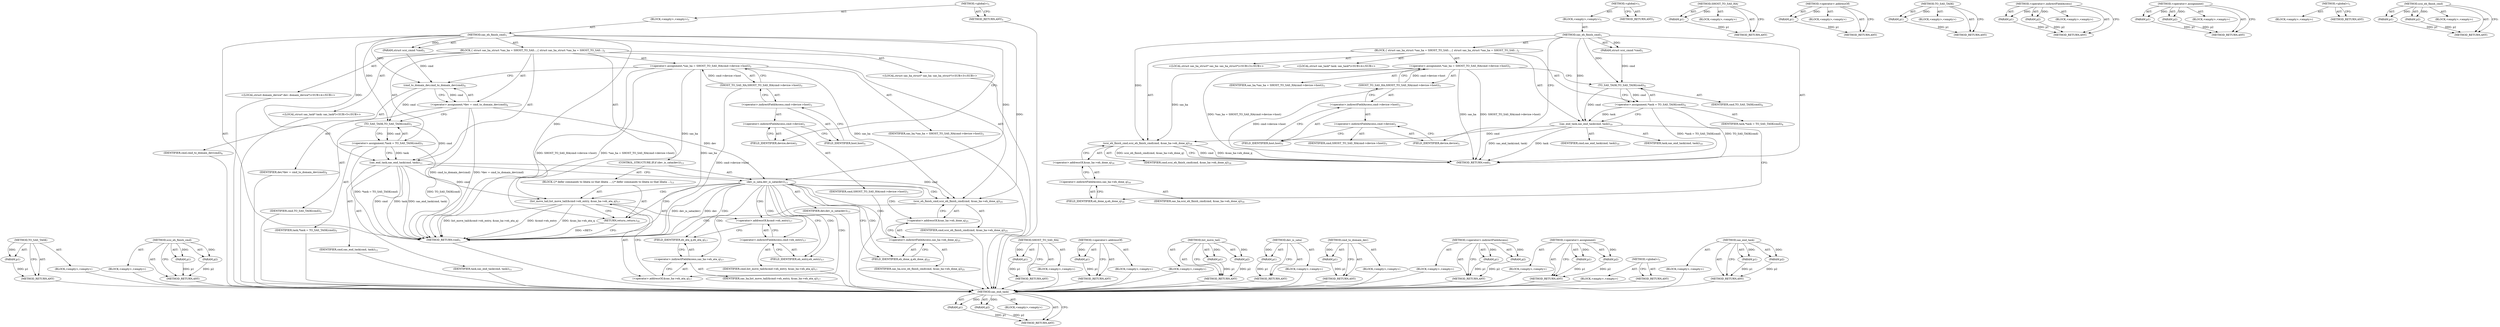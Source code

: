 digraph "sas_end_task" {
vulnerable_73 [label=<(METHOD,sas_end_task)>];
vulnerable_74 [label=<(PARAM,p1)>];
vulnerable_75 [label=<(PARAM,p2)>];
vulnerable_76 [label=<(BLOCK,&lt;empty&gt;,&lt;empty&gt;)>];
vulnerable_77 [label=<(METHOD_RETURN,ANY)>];
vulnerable_6 [label=<(METHOD,&lt;global&gt;)<SUB>1</SUB>>];
vulnerable_7 [label=<(BLOCK,&lt;empty&gt;,&lt;empty&gt;)<SUB>1</SUB>>];
vulnerable_8 [label=<(METHOD,sas_eh_finish_cmd)<SUB>1</SUB>>];
vulnerable_9 [label=<(PARAM,struct scsi_cmnd *cmd)<SUB>1</SUB>>];
vulnerable_10 [label=<(BLOCK,{
 	struct sas_ha_struct *sas_ha = SHOST_TO_SAS...,{
 	struct sas_ha_struct *sas_ha = SHOST_TO_SAS...)<SUB>2</SUB>>];
vulnerable_11 [label="<(LOCAL,struct sas_ha_struct* sas_ha: sas_ha_struct*)<SUB>3</SUB>>"];
vulnerable_12 [label=<(&lt;operator&gt;.assignment,*sas_ha = SHOST_TO_SAS_HA(cmd-&gt;device-&gt;host))<SUB>3</SUB>>];
vulnerable_13 [label=<(IDENTIFIER,sas_ha,*sas_ha = SHOST_TO_SAS_HA(cmd-&gt;device-&gt;host))<SUB>3</SUB>>];
vulnerable_14 [label=<(SHOST_TO_SAS_HA,SHOST_TO_SAS_HA(cmd-&gt;device-&gt;host))<SUB>3</SUB>>];
vulnerable_15 [label=<(&lt;operator&gt;.indirectFieldAccess,cmd-&gt;device-&gt;host)<SUB>3</SUB>>];
vulnerable_16 [label=<(&lt;operator&gt;.indirectFieldAccess,cmd-&gt;device)<SUB>3</SUB>>];
vulnerable_17 [label=<(IDENTIFIER,cmd,SHOST_TO_SAS_HA(cmd-&gt;device-&gt;host))<SUB>3</SUB>>];
vulnerable_18 [label=<(FIELD_IDENTIFIER,device,device)<SUB>3</SUB>>];
vulnerable_19 [label=<(FIELD_IDENTIFIER,host,host)<SUB>3</SUB>>];
vulnerable_20 [label="<(LOCAL,struct sas_task* task: sas_task*)<SUB>4</SUB>>"];
vulnerable_21 [label=<(&lt;operator&gt;.assignment,*task = TO_SAS_TASK(cmd))<SUB>4</SUB>>];
vulnerable_22 [label=<(IDENTIFIER,task,*task = TO_SAS_TASK(cmd))<SUB>4</SUB>>];
vulnerable_23 [label=<(TO_SAS_TASK,TO_SAS_TASK(cmd))<SUB>4</SUB>>];
vulnerable_24 [label=<(IDENTIFIER,cmd,TO_SAS_TASK(cmd))<SUB>4</SUB>>];
vulnerable_25 [label=<(sas_end_task,sas_end_task(cmd, task))<SUB>10</SUB>>];
vulnerable_26 [label=<(IDENTIFIER,cmd,sas_end_task(cmd, task))<SUB>10</SUB>>];
vulnerable_27 [label=<(IDENTIFIER,task,sas_end_task(cmd, task))<SUB>10</SUB>>];
vulnerable_28 [label=<(scsi_eh_finish_cmd,scsi_eh_finish_cmd(cmd, &amp;sas_ha-&gt;eh_done_q))<SUB>16</SUB>>];
vulnerable_29 [label=<(IDENTIFIER,cmd,scsi_eh_finish_cmd(cmd, &amp;sas_ha-&gt;eh_done_q))<SUB>16</SUB>>];
vulnerable_30 [label=<(&lt;operator&gt;.addressOf,&amp;sas_ha-&gt;eh_done_q)<SUB>16</SUB>>];
vulnerable_31 [label=<(&lt;operator&gt;.indirectFieldAccess,sas_ha-&gt;eh_done_q)<SUB>16</SUB>>];
vulnerable_32 [label=<(IDENTIFIER,sas_ha,scsi_eh_finish_cmd(cmd, &amp;sas_ha-&gt;eh_done_q))<SUB>16</SUB>>];
vulnerable_33 [label=<(FIELD_IDENTIFIER,eh_done_q,eh_done_q)<SUB>16</SUB>>];
vulnerable_34 [label=<(METHOD_RETURN,void)<SUB>1</SUB>>];
vulnerable_36 [label=<(METHOD_RETURN,ANY)<SUB>1</SUB>>];
vulnerable_60 [label=<(METHOD,SHOST_TO_SAS_HA)>];
vulnerable_61 [label=<(PARAM,p1)>];
vulnerable_62 [label=<(BLOCK,&lt;empty&gt;,&lt;empty&gt;)>];
vulnerable_63 [label=<(METHOD_RETURN,ANY)>];
vulnerable_83 [label=<(METHOD,&lt;operator&gt;.addressOf)>];
vulnerable_84 [label=<(PARAM,p1)>];
vulnerable_85 [label=<(BLOCK,&lt;empty&gt;,&lt;empty&gt;)>];
vulnerable_86 [label=<(METHOD_RETURN,ANY)>];
vulnerable_69 [label=<(METHOD,TO_SAS_TASK)>];
vulnerable_70 [label=<(PARAM,p1)>];
vulnerable_71 [label=<(BLOCK,&lt;empty&gt;,&lt;empty&gt;)>];
vulnerable_72 [label=<(METHOD_RETURN,ANY)>];
vulnerable_64 [label=<(METHOD,&lt;operator&gt;.indirectFieldAccess)>];
vulnerable_65 [label=<(PARAM,p1)>];
vulnerable_66 [label=<(PARAM,p2)>];
vulnerable_67 [label=<(BLOCK,&lt;empty&gt;,&lt;empty&gt;)>];
vulnerable_68 [label=<(METHOD_RETURN,ANY)>];
vulnerable_55 [label=<(METHOD,&lt;operator&gt;.assignment)>];
vulnerable_56 [label=<(PARAM,p1)>];
vulnerable_57 [label=<(PARAM,p2)>];
vulnerable_58 [label=<(BLOCK,&lt;empty&gt;,&lt;empty&gt;)>];
vulnerable_59 [label=<(METHOD_RETURN,ANY)>];
vulnerable_49 [label=<(METHOD,&lt;global&gt;)<SUB>1</SUB>>];
vulnerable_50 [label=<(BLOCK,&lt;empty&gt;,&lt;empty&gt;)>];
vulnerable_51 [label=<(METHOD_RETURN,ANY)>];
vulnerable_78 [label=<(METHOD,scsi_eh_finish_cmd)>];
vulnerable_79 [label=<(PARAM,p1)>];
vulnerable_80 [label=<(PARAM,p2)>];
vulnerable_81 [label=<(BLOCK,&lt;empty&gt;,&lt;empty&gt;)>];
vulnerable_82 [label=<(METHOD_RETURN,ANY)>];
fixed_94 [label=<(METHOD,TO_SAS_TASK)>];
fixed_95 [label=<(PARAM,p1)>];
fixed_96 [label=<(BLOCK,&lt;empty&gt;,&lt;empty&gt;)>];
fixed_97 [label=<(METHOD_RETURN,ANY)>];
fixed_116 [label=<(METHOD,scsi_eh_finish_cmd)>];
fixed_117 [label=<(PARAM,p1)>];
fixed_118 [label=<(PARAM,p2)>];
fixed_119 [label=<(BLOCK,&lt;empty&gt;,&lt;empty&gt;)>];
fixed_120 [label=<(METHOD_RETURN,ANY)>];
fixed_6 [label=<(METHOD,&lt;global&gt;)<SUB>1</SUB>>];
fixed_7 [label=<(BLOCK,&lt;empty&gt;,&lt;empty&gt;)<SUB>1</SUB>>];
fixed_8 [label=<(METHOD,sas_eh_finish_cmd)<SUB>1</SUB>>];
fixed_9 [label=<(PARAM,struct scsi_cmnd *cmd)<SUB>1</SUB>>];
fixed_10 [label=<(BLOCK,{
 	struct sas_ha_struct *sas_ha = SHOST_TO_SAS...,{
 	struct sas_ha_struct *sas_ha = SHOST_TO_SAS...)<SUB>2</SUB>>];
fixed_11 [label="<(LOCAL,struct sas_ha_struct* sas_ha: sas_ha_struct*)<SUB>3</SUB>>"];
fixed_12 [label=<(&lt;operator&gt;.assignment,*sas_ha = SHOST_TO_SAS_HA(cmd-&gt;device-&gt;host))<SUB>3</SUB>>];
fixed_13 [label=<(IDENTIFIER,sas_ha,*sas_ha = SHOST_TO_SAS_HA(cmd-&gt;device-&gt;host))<SUB>3</SUB>>];
fixed_14 [label=<(SHOST_TO_SAS_HA,SHOST_TO_SAS_HA(cmd-&gt;device-&gt;host))<SUB>3</SUB>>];
fixed_15 [label=<(&lt;operator&gt;.indirectFieldAccess,cmd-&gt;device-&gt;host)<SUB>3</SUB>>];
fixed_16 [label=<(&lt;operator&gt;.indirectFieldAccess,cmd-&gt;device)<SUB>3</SUB>>];
fixed_17 [label=<(IDENTIFIER,cmd,SHOST_TO_SAS_HA(cmd-&gt;device-&gt;host))<SUB>3</SUB>>];
fixed_18 [label=<(FIELD_IDENTIFIER,device,device)<SUB>3</SUB>>];
fixed_19 [label=<(FIELD_IDENTIFIER,host,host)<SUB>3</SUB>>];
fixed_20 [label="<(LOCAL,struct domain_device* dev: domain_device*)<SUB>4</SUB>>"];
fixed_21 [label=<(&lt;operator&gt;.assignment,*dev = cmd_to_domain_dev(cmd))<SUB>4</SUB>>];
fixed_22 [label=<(IDENTIFIER,dev,*dev = cmd_to_domain_dev(cmd))<SUB>4</SUB>>];
fixed_23 [label=<(cmd_to_domain_dev,cmd_to_domain_dev(cmd))<SUB>4</SUB>>];
fixed_24 [label=<(IDENTIFIER,cmd,cmd_to_domain_dev(cmd))<SUB>4</SUB>>];
fixed_25 [label="<(LOCAL,struct sas_task* task: sas_task*)<SUB>5</SUB>>"];
fixed_26 [label=<(&lt;operator&gt;.assignment,*task = TO_SAS_TASK(cmd))<SUB>5</SUB>>];
fixed_27 [label=<(IDENTIFIER,task,*task = TO_SAS_TASK(cmd))<SUB>5</SUB>>];
fixed_28 [label=<(TO_SAS_TASK,TO_SAS_TASK(cmd))<SUB>5</SUB>>];
fixed_29 [label=<(IDENTIFIER,cmd,TO_SAS_TASK(cmd))<SUB>5</SUB>>];
fixed_30 [label=<(sas_end_task,sas_end_task(cmd, task))<SUB>11</SUB>>];
fixed_31 [label=<(IDENTIFIER,cmd,sas_end_task(cmd, task))<SUB>11</SUB>>];
fixed_32 [label=<(IDENTIFIER,task,sas_end_task(cmd, task))<SUB>11</SUB>>];
fixed_33 [label=<(CONTROL_STRUCTURE,IF,if (dev_is_sata(dev)))<SUB>13</SUB>>];
fixed_34 [label=<(dev_is_sata,dev_is_sata(dev))<SUB>13</SUB>>];
fixed_35 [label=<(IDENTIFIER,dev,dev_is_sata(dev))<SUB>13</SUB>>];
fixed_36 [label=<(BLOCK,{
		/* defer commands to libata so that libata ...,{
		/* defer commands to libata so that libata ...)<SUB>13</SUB>>];
fixed_37 [label=<(list_move_tail,list_move_tail(&amp;cmd-&gt;eh_entry, &amp;sas_ha-&gt;eh_ata_q))<SUB>17</SUB>>];
fixed_38 [label=<(&lt;operator&gt;.addressOf,&amp;cmd-&gt;eh_entry)<SUB>17</SUB>>];
fixed_39 [label=<(&lt;operator&gt;.indirectFieldAccess,cmd-&gt;eh_entry)<SUB>17</SUB>>];
fixed_40 [label=<(IDENTIFIER,cmd,list_move_tail(&amp;cmd-&gt;eh_entry, &amp;sas_ha-&gt;eh_ata_q))<SUB>17</SUB>>];
fixed_41 [label=<(FIELD_IDENTIFIER,eh_entry,eh_entry)<SUB>17</SUB>>];
fixed_42 [label=<(&lt;operator&gt;.addressOf,&amp;sas_ha-&gt;eh_ata_q)<SUB>17</SUB>>];
fixed_43 [label=<(&lt;operator&gt;.indirectFieldAccess,sas_ha-&gt;eh_ata_q)<SUB>17</SUB>>];
fixed_44 [label=<(IDENTIFIER,sas_ha,list_move_tail(&amp;cmd-&gt;eh_entry, &amp;sas_ha-&gt;eh_ata_q))<SUB>17</SUB>>];
fixed_45 [label=<(FIELD_IDENTIFIER,eh_ata_q,eh_ata_q)<SUB>17</SUB>>];
fixed_46 [label=<(RETURN,return;,return;)<SUB>18</SUB>>];
fixed_47 [label=<(scsi_eh_finish_cmd,scsi_eh_finish_cmd(cmd, &amp;sas_ha-&gt;eh_done_q))<SUB>25</SUB>>];
fixed_48 [label=<(IDENTIFIER,cmd,scsi_eh_finish_cmd(cmd, &amp;sas_ha-&gt;eh_done_q))<SUB>25</SUB>>];
fixed_49 [label=<(&lt;operator&gt;.addressOf,&amp;sas_ha-&gt;eh_done_q)<SUB>25</SUB>>];
fixed_50 [label=<(&lt;operator&gt;.indirectFieldAccess,sas_ha-&gt;eh_done_q)<SUB>25</SUB>>];
fixed_51 [label=<(IDENTIFIER,sas_ha,scsi_eh_finish_cmd(cmd, &amp;sas_ha-&gt;eh_done_q))<SUB>25</SUB>>];
fixed_52 [label=<(FIELD_IDENTIFIER,eh_done_q,eh_done_q)<SUB>25</SUB>>];
fixed_53 [label=<(METHOD_RETURN,void)<SUB>1</SUB>>];
fixed_55 [label=<(METHOD_RETURN,ANY)<SUB>1</SUB>>];
fixed_81 [label=<(METHOD,SHOST_TO_SAS_HA)>];
fixed_82 [label=<(PARAM,p1)>];
fixed_83 [label=<(BLOCK,&lt;empty&gt;,&lt;empty&gt;)>];
fixed_84 [label=<(METHOD_RETURN,ANY)>];
fixed_112 [label=<(METHOD,&lt;operator&gt;.addressOf)>];
fixed_113 [label=<(PARAM,p1)>];
fixed_114 [label=<(BLOCK,&lt;empty&gt;,&lt;empty&gt;)>];
fixed_115 [label=<(METHOD_RETURN,ANY)>];
fixed_107 [label=<(METHOD,list_move_tail)>];
fixed_108 [label=<(PARAM,p1)>];
fixed_109 [label=<(PARAM,p2)>];
fixed_110 [label=<(BLOCK,&lt;empty&gt;,&lt;empty&gt;)>];
fixed_111 [label=<(METHOD_RETURN,ANY)>];
fixed_103 [label=<(METHOD,dev_is_sata)>];
fixed_104 [label=<(PARAM,p1)>];
fixed_105 [label=<(BLOCK,&lt;empty&gt;,&lt;empty&gt;)>];
fixed_106 [label=<(METHOD_RETURN,ANY)>];
fixed_90 [label=<(METHOD,cmd_to_domain_dev)>];
fixed_91 [label=<(PARAM,p1)>];
fixed_92 [label=<(BLOCK,&lt;empty&gt;,&lt;empty&gt;)>];
fixed_93 [label=<(METHOD_RETURN,ANY)>];
fixed_85 [label=<(METHOD,&lt;operator&gt;.indirectFieldAccess)>];
fixed_86 [label=<(PARAM,p1)>];
fixed_87 [label=<(PARAM,p2)>];
fixed_88 [label=<(BLOCK,&lt;empty&gt;,&lt;empty&gt;)>];
fixed_89 [label=<(METHOD_RETURN,ANY)>];
fixed_76 [label=<(METHOD,&lt;operator&gt;.assignment)>];
fixed_77 [label=<(PARAM,p1)>];
fixed_78 [label=<(PARAM,p2)>];
fixed_79 [label=<(BLOCK,&lt;empty&gt;,&lt;empty&gt;)>];
fixed_80 [label=<(METHOD_RETURN,ANY)>];
fixed_70 [label=<(METHOD,&lt;global&gt;)<SUB>1</SUB>>];
fixed_71 [label=<(BLOCK,&lt;empty&gt;,&lt;empty&gt;)>];
fixed_72 [label=<(METHOD_RETURN,ANY)>];
fixed_98 [label=<(METHOD,sas_end_task)>];
fixed_99 [label=<(PARAM,p1)>];
fixed_100 [label=<(PARAM,p2)>];
fixed_101 [label=<(BLOCK,&lt;empty&gt;,&lt;empty&gt;)>];
fixed_102 [label=<(METHOD_RETURN,ANY)>];
vulnerable_73 -> vulnerable_74  [key=0, label="AST: "];
vulnerable_73 -> vulnerable_74  [key=1, label="DDG: "];
vulnerable_73 -> vulnerable_76  [key=0, label="AST: "];
vulnerable_73 -> vulnerable_75  [key=0, label="AST: "];
vulnerable_73 -> vulnerable_75  [key=1, label="DDG: "];
vulnerable_73 -> vulnerable_77  [key=0, label="AST: "];
vulnerable_73 -> vulnerable_77  [key=1, label="CFG: "];
vulnerable_74 -> vulnerable_77  [key=0, label="DDG: p1"];
vulnerable_75 -> vulnerable_77  [key=0, label="DDG: p2"];
vulnerable_6 -> vulnerable_7  [key=0, label="AST: "];
vulnerable_6 -> vulnerable_36  [key=0, label="AST: "];
vulnerable_6 -> vulnerable_36  [key=1, label="CFG: "];
vulnerable_7 -> vulnerable_8  [key=0, label="AST: "];
vulnerable_8 -> vulnerable_9  [key=0, label="AST: "];
vulnerable_8 -> vulnerable_9  [key=1, label="DDG: "];
vulnerable_8 -> vulnerable_10  [key=0, label="AST: "];
vulnerable_8 -> vulnerable_34  [key=0, label="AST: "];
vulnerable_8 -> vulnerable_18  [key=0, label="CFG: "];
vulnerable_8 -> vulnerable_25  [key=0, label="DDG: "];
vulnerable_8 -> vulnerable_28  [key=0, label="DDG: "];
vulnerable_8 -> vulnerable_23  [key=0, label="DDG: "];
vulnerable_9 -> vulnerable_23  [key=0, label="DDG: cmd"];
vulnerable_10 -> vulnerable_11  [key=0, label="AST: "];
vulnerable_10 -> vulnerable_12  [key=0, label="AST: "];
vulnerable_10 -> vulnerable_20  [key=0, label="AST: "];
vulnerable_10 -> vulnerable_21  [key=0, label="AST: "];
vulnerable_10 -> vulnerable_25  [key=0, label="AST: "];
vulnerable_10 -> vulnerable_28  [key=0, label="AST: "];
vulnerable_12 -> vulnerable_13  [key=0, label="AST: "];
vulnerable_12 -> vulnerable_14  [key=0, label="AST: "];
vulnerable_12 -> vulnerable_23  [key=0, label="CFG: "];
vulnerable_12 -> vulnerable_34  [key=0, label="DDG: sas_ha"];
vulnerable_12 -> vulnerable_34  [key=1, label="DDG: SHOST_TO_SAS_HA(cmd-&gt;device-&gt;host)"];
vulnerable_12 -> vulnerable_34  [key=2, label="DDG: *sas_ha = SHOST_TO_SAS_HA(cmd-&gt;device-&gt;host)"];
vulnerable_12 -> vulnerable_28  [key=0, label="DDG: sas_ha"];
vulnerable_14 -> vulnerable_15  [key=0, label="AST: "];
vulnerable_14 -> vulnerable_12  [key=0, label="CFG: "];
vulnerable_14 -> vulnerable_12  [key=1, label="DDG: cmd-&gt;device-&gt;host"];
vulnerable_14 -> vulnerable_34  [key=0, label="DDG: cmd-&gt;device-&gt;host"];
vulnerable_15 -> vulnerable_16  [key=0, label="AST: "];
vulnerable_15 -> vulnerable_19  [key=0, label="AST: "];
vulnerable_15 -> vulnerable_14  [key=0, label="CFG: "];
vulnerable_16 -> vulnerable_17  [key=0, label="AST: "];
vulnerable_16 -> vulnerable_18  [key=0, label="AST: "];
vulnerable_16 -> vulnerable_19  [key=0, label="CFG: "];
vulnerable_18 -> vulnerable_16  [key=0, label="CFG: "];
vulnerable_19 -> vulnerable_15  [key=0, label="CFG: "];
vulnerable_21 -> vulnerable_22  [key=0, label="AST: "];
vulnerable_21 -> vulnerable_23  [key=0, label="AST: "];
vulnerable_21 -> vulnerable_25  [key=0, label="CFG: "];
vulnerable_21 -> vulnerable_25  [key=1, label="DDG: task"];
vulnerable_21 -> vulnerable_34  [key=0, label="DDG: TO_SAS_TASK(cmd)"];
vulnerable_21 -> vulnerable_34  [key=1, label="DDG: *task = TO_SAS_TASK(cmd)"];
vulnerable_23 -> vulnerable_24  [key=0, label="AST: "];
vulnerable_23 -> vulnerable_21  [key=0, label="CFG: "];
vulnerable_23 -> vulnerable_21  [key=1, label="DDG: cmd"];
vulnerable_23 -> vulnerable_25  [key=0, label="DDG: cmd"];
vulnerable_25 -> vulnerable_26  [key=0, label="AST: "];
vulnerable_25 -> vulnerable_27  [key=0, label="AST: "];
vulnerable_25 -> vulnerable_33  [key=0, label="CFG: "];
vulnerable_25 -> vulnerable_34  [key=0, label="DDG: task"];
vulnerable_25 -> vulnerable_34  [key=1, label="DDG: sas_end_task(cmd, task)"];
vulnerable_25 -> vulnerable_28  [key=0, label="DDG: cmd"];
vulnerable_28 -> vulnerable_29  [key=0, label="AST: "];
vulnerable_28 -> vulnerable_30  [key=0, label="AST: "];
vulnerable_28 -> vulnerable_34  [key=0, label="CFG: "];
vulnerable_28 -> vulnerable_34  [key=1, label="DDG: cmd"];
vulnerable_28 -> vulnerable_34  [key=2, label="DDG: &amp;sas_ha-&gt;eh_done_q"];
vulnerable_28 -> vulnerable_34  [key=3, label="DDG: scsi_eh_finish_cmd(cmd, &amp;sas_ha-&gt;eh_done_q)"];
vulnerable_30 -> vulnerable_31  [key=0, label="AST: "];
vulnerable_30 -> vulnerable_28  [key=0, label="CFG: "];
vulnerable_31 -> vulnerable_32  [key=0, label="AST: "];
vulnerable_31 -> vulnerable_33  [key=0, label="AST: "];
vulnerable_31 -> vulnerable_30  [key=0, label="CFG: "];
vulnerable_33 -> vulnerable_31  [key=0, label="CFG: "];
vulnerable_60 -> vulnerable_61  [key=0, label="AST: "];
vulnerable_60 -> vulnerable_61  [key=1, label="DDG: "];
vulnerable_60 -> vulnerable_62  [key=0, label="AST: "];
vulnerable_60 -> vulnerable_63  [key=0, label="AST: "];
vulnerable_60 -> vulnerable_63  [key=1, label="CFG: "];
vulnerable_61 -> vulnerable_63  [key=0, label="DDG: p1"];
vulnerable_83 -> vulnerable_84  [key=0, label="AST: "];
vulnerable_83 -> vulnerable_84  [key=1, label="DDG: "];
vulnerable_83 -> vulnerable_85  [key=0, label="AST: "];
vulnerable_83 -> vulnerable_86  [key=0, label="AST: "];
vulnerable_83 -> vulnerable_86  [key=1, label="CFG: "];
vulnerable_84 -> vulnerable_86  [key=0, label="DDG: p1"];
vulnerable_69 -> vulnerable_70  [key=0, label="AST: "];
vulnerable_69 -> vulnerable_70  [key=1, label="DDG: "];
vulnerable_69 -> vulnerable_71  [key=0, label="AST: "];
vulnerable_69 -> vulnerable_72  [key=0, label="AST: "];
vulnerable_69 -> vulnerable_72  [key=1, label="CFG: "];
vulnerable_70 -> vulnerable_72  [key=0, label="DDG: p1"];
vulnerable_64 -> vulnerable_65  [key=0, label="AST: "];
vulnerable_64 -> vulnerable_65  [key=1, label="DDG: "];
vulnerable_64 -> vulnerable_67  [key=0, label="AST: "];
vulnerable_64 -> vulnerable_66  [key=0, label="AST: "];
vulnerable_64 -> vulnerable_66  [key=1, label="DDG: "];
vulnerable_64 -> vulnerable_68  [key=0, label="AST: "];
vulnerable_64 -> vulnerable_68  [key=1, label="CFG: "];
vulnerable_65 -> vulnerable_68  [key=0, label="DDG: p1"];
vulnerable_66 -> vulnerable_68  [key=0, label="DDG: p2"];
vulnerable_55 -> vulnerable_56  [key=0, label="AST: "];
vulnerable_55 -> vulnerable_56  [key=1, label="DDG: "];
vulnerable_55 -> vulnerable_58  [key=0, label="AST: "];
vulnerable_55 -> vulnerable_57  [key=0, label="AST: "];
vulnerable_55 -> vulnerable_57  [key=1, label="DDG: "];
vulnerable_55 -> vulnerable_59  [key=0, label="AST: "];
vulnerable_55 -> vulnerable_59  [key=1, label="CFG: "];
vulnerable_56 -> vulnerable_59  [key=0, label="DDG: p1"];
vulnerable_57 -> vulnerable_59  [key=0, label="DDG: p2"];
vulnerable_49 -> vulnerable_50  [key=0, label="AST: "];
vulnerable_49 -> vulnerable_51  [key=0, label="AST: "];
vulnerable_49 -> vulnerable_51  [key=1, label="CFG: "];
vulnerable_78 -> vulnerable_79  [key=0, label="AST: "];
vulnerable_78 -> vulnerable_79  [key=1, label="DDG: "];
vulnerable_78 -> vulnerable_81  [key=0, label="AST: "];
vulnerable_78 -> vulnerable_80  [key=0, label="AST: "];
vulnerable_78 -> vulnerable_80  [key=1, label="DDG: "];
vulnerable_78 -> vulnerable_82  [key=0, label="AST: "];
vulnerable_78 -> vulnerable_82  [key=1, label="CFG: "];
vulnerable_79 -> vulnerable_82  [key=0, label="DDG: p1"];
vulnerable_80 -> vulnerable_82  [key=0, label="DDG: p2"];
fixed_94 -> fixed_95  [key=0, label="AST: "];
fixed_94 -> fixed_95  [key=1, label="DDG: "];
fixed_94 -> fixed_96  [key=0, label="AST: "];
fixed_94 -> fixed_97  [key=0, label="AST: "];
fixed_94 -> fixed_97  [key=1, label="CFG: "];
fixed_95 -> fixed_97  [key=0, label="DDG: p1"];
fixed_96 -> vulnerable_73  [key=0];
fixed_97 -> vulnerable_73  [key=0];
fixed_116 -> fixed_117  [key=0, label="AST: "];
fixed_116 -> fixed_117  [key=1, label="DDG: "];
fixed_116 -> fixed_119  [key=0, label="AST: "];
fixed_116 -> fixed_118  [key=0, label="AST: "];
fixed_116 -> fixed_118  [key=1, label="DDG: "];
fixed_116 -> fixed_120  [key=0, label="AST: "];
fixed_116 -> fixed_120  [key=1, label="CFG: "];
fixed_117 -> fixed_120  [key=0, label="DDG: p1"];
fixed_118 -> fixed_120  [key=0, label="DDG: p2"];
fixed_119 -> vulnerable_73  [key=0];
fixed_120 -> vulnerable_73  [key=0];
fixed_6 -> fixed_7  [key=0, label="AST: "];
fixed_6 -> fixed_55  [key=0, label="AST: "];
fixed_6 -> fixed_55  [key=1, label="CFG: "];
fixed_7 -> fixed_8  [key=0, label="AST: "];
fixed_8 -> fixed_9  [key=0, label="AST: "];
fixed_8 -> fixed_9  [key=1, label="DDG: "];
fixed_8 -> fixed_10  [key=0, label="AST: "];
fixed_8 -> fixed_53  [key=0, label="AST: "];
fixed_8 -> fixed_18  [key=0, label="CFG: "];
fixed_8 -> fixed_30  [key=0, label="DDG: "];
fixed_8 -> fixed_47  [key=0, label="DDG: "];
fixed_8 -> fixed_23  [key=0, label="DDG: "];
fixed_8 -> fixed_28  [key=0, label="DDG: "];
fixed_8 -> fixed_34  [key=0, label="DDG: "];
fixed_8 -> fixed_46  [key=0, label="DDG: "];
fixed_9 -> fixed_23  [key=0, label="DDG: cmd"];
fixed_10 -> fixed_11  [key=0, label="AST: "];
fixed_10 -> fixed_12  [key=0, label="AST: "];
fixed_10 -> fixed_20  [key=0, label="AST: "];
fixed_10 -> fixed_21  [key=0, label="AST: "];
fixed_10 -> fixed_25  [key=0, label="AST: "];
fixed_10 -> fixed_26  [key=0, label="AST: "];
fixed_10 -> fixed_30  [key=0, label="AST: "];
fixed_10 -> fixed_33  [key=0, label="AST: "];
fixed_10 -> fixed_47  [key=0, label="AST: "];
fixed_11 -> vulnerable_73  [key=0];
fixed_12 -> fixed_13  [key=0, label="AST: "];
fixed_12 -> fixed_14  [key=0, label="AST: "];
fixed_12 -> fixed_23  [key=0, label="CFG: "];
fixed_12 -> fixed_53  [key=0, label="DDG: sas_ha"];
fixed_12 -> fixed_53  [key=1, label="DDG: SHOST_TO_SAS_HA(cmd-&gt;device-&gt;host)"];
fixed_12 -> fixed_53  [key=2, label="DDG: *sas_ha = SHOST_TO_SAS_HA(cmd-&gt;device-&gt;host)"];
fixed_12 -> fixed_47  [key=0, label="DDG: sas_ha"];
fixed_12 -> fixed_37  [key=0, label="DDG: sas_ha"];
fixed_13 -> vulnerable_73  [key=0];
fixed_14 -> fixed_15  [key=0, label="AST: "];
fixed_14 -> fixed_12  [key=0, label="CFG: "];
fixed_14 -> fixed_12  [key=1, label="DDG: cmd-&gt;device-&gt;host"];
fixed_14 -> fixed_53  [key=0, label="DDG: cmd-&gt;device-&gt;host"];
fixed_15 -> fixed_16  [key=0, label="AST: "];
fixed_15 -> fixed_19  [key=0, label="AST: "];
fixed_15 -> fixed_14  [key=0, label="CFG: "];
fixed_16 -> fixed_17  [key=0, label="AST: "];
fixed_16 -> fixed_18  [key=0, label="AST: "];
fixed_16 -> fixed_19  [key=0, label="CFG: "];
fixed_17 -> vulnerable_73  [key=0];
fixed_18 -> fixed_16  [key=0, label="CFG: "];
fixed_19 -> fixed_15  [key=0, label="CFG: "];
fixed_20 -> vulnerable_73  [key=0];
fixed_21 -> fixed_22  [key=0, label="AST: "];
fixed_21 -> fixed_23  [key=0, label="AST: "];
fixed_21 -> fixed_28  [key=0, label="CFG: "];
fixed_21 -> fixed_53  [key=0, label="DDG: cmd_to_domain_dev(cmd)"];
fixed_21 -> fixed_53  [key=1, label="DDG: *dev = cmd_to_domain_dev(cmd)"];
fixed_21 -> fixed_34  [key=0, label="DDG: dev"];
fixed_22 -> vulnerable_73  [key=0];
fixed_23 -> fixed_24  [key=0, label="AST: "];
fixed_23 -> fixed_21  [key=0, label="CFG: "];
fixed_23 -> fixed_21  [key=1, label="DDG: cmd"];
fixed_23 -> fixed_28  [key=0, label="DDG: cmd"];
fixed_24 -> vulnerable_73  [key=0];
fixed_25 -> vulnerable_73  [key=0];
fixed_26 -> fixed_27  [key=0, label="AST: "];
fixed_26 -> fixed_28  [key=0, label="AST: "];
fixed_26 -> fixed_30  [key=0, label="CFG: "];
fixed_26 -> fixed_30  [key=1, label="DDG: task"];
fixed_26 -> fixed_53  [key=0, label="DDG: TO_SAS_TASK(cmd)"];
fixed_26 -> fixed_53  [key=1, label="DDG: *task = TO_SAS_TASK(cmd)"];
fixed_27 -> vulnerable_73  [key=0];
fixed_28 -> fixed_29  [key=0, label="AST: "];
fixed_28 -> fixed_26  [key=0, label="CFG: "];
fixed_28 -> fixed_26  [key=1, label="DDG: cmd"];
fixed_28 -> fixed_30  [key=0, label="DDG: cmd"];
fixed_29 -> vulnerable_73  [key=0];
fixed_30 -> fixed_31  [key=0, label="AST: "];
fixed_30 -> fixed_32  [key=0, label="AST: "];
fixed_30 -> fixed_34  [key=0, label="CFG: "];
fixed_30 -> fixed_53  [key=0, label="DDG: cmd"];
fixed_30 -> fixed_53  [key=1, label="DDG: task"];
fixed_30 -> fixed_53  [key=2, label="DDG: sas_end_task(cmd, task)"];
fixed_30 -> fixed_47  [key=0, label="DDG: cmd"];
fixed_30 -> fixed_37  [key=0, label="DDG: cmd"];
fixed_31 -> vulnerable_73  [key=0];
fixed_32 -> vulnerable_73  [key=0];
fixed_33 -> fixed_34  [key=0, label="AST: "];
fixed_33 -> fixed_36  [key=0, label="AST: "];
fixed_34 -> fixed_35  [key=0, label="AST: "];
fixed_34 -> fixed_41  [key=0, label="CFG: "];
fixed_34 -> fixed_41  [key=1, label="CDG: "];
fixed_34 -> fixed_52  [key=0, label="CFG: "];
fixed_34 -> fixed_52  [key=1, label="CDG: "];
fixed_34 -> fixed_53  [key=0, label="DDG: dev"];
fixed_34 -> fixed_53  [key=1, label="DDG: dev_is_sata(dev)"];
fixed_34 -> fixed_47  [key=0, label="CDG: "];
fixed_34 -> fixed_49  [key=0, label="CDG: "];
fixed_34 -> fixed_50  [key=0, label="CDG: "];
fixed_34 -> fixed_42  [key=0, label="CDG: "];
fixed_34 -> fixed_37  [key=0, label="CDG: "];
fixed_34 -> fixed_46  [key=0, label="CDG: "];
fixed_34 -> fixed_38  [key=0, label="CDG: "];
fixed_34 -> fixed_45  [key=0, label="CDG: "];
fixed_34 -> fixed_39  [key=0, label="CDG: "];
fixed_34 -> fixed_43  [key=0, label="CDG: "];
fixed_35 -> vulnerable_73  [key=0];
fixed_36 -> fixed_37  [key=0, label="AST: "];
fixed_36 -> fixed_46  [key=0, label="AST: "];
fixed_37 -> fixed_38  [key=0, label="AST: "];
fixed_37 -> fixed_42  [key=0, label="AST: "];
fixed_37 -> fixed_46  [key=0, label="CFG: "];
fixed_37 -> fixed_53  [key=0, label="DDG: &amp;cmd-&gt;eh_entry"];
fixed_37 -> fixed_53  [key=1, label="DDG: &amp;sas_ha-&gt;eh_ata_q"];
fixed_37 -> fixed_53  [key=2, label="DDG: list_move_tail(&amp;cmd-&gt;eh_entry, &amp;sas_ha-&gt;eh_ata_q)"];
fixed_38 -> fixed_39  [key=0, label="AST: "];
fixed_38 -> fixed_45  [key=0, label="CFG: "];
fixed_39 -> fixed_40  [key=0, label="AST: "];
fixed_39 -> fixed_41  [key=0, label="AST: "];
fixed_39 -> fixed_38  [key=0, label="CFG: "];
fixed_40 -> vulnerable_73  [key=0];
fixed_41 -> fixed_39  [key=0, label="CFG: "];
fixed_42 -> fixed_43  [key=0, label="AST: "];
fixed_42 -> fixed_37  [key=0, label="CFG: "];
fixed_43 -> fixed_44  [key=0, label="AST: "];
fixed_43 -> fixed_45  [key=0, label="AST: "];
fixed_43 -> fixed_42  [key=0, label="CFG: "];
fixed_44 -> vulnerable_73  [key=0];
fixed_45 -> fixed_43  [key=0, label="CFG: "];
fixed_46 -> fixed_53  [key=0, label="CFG: "];
fixed_46 -> fixed_53  [key=1, label="DDG: &lt;RET&gt;"];
fixed_47 -> fixed_48  [key=0, label="AST: "];
fixed_47 -> fixed_49  [key=0, label="AST: "];
fixed_47 -> fixed_53  [key=0, label="CFG: "];
fixed_48 -> vulnerable_73  [key=0];
fixed_49 -> fixed_50  [key=0, label="AST: "];
fixed_49 -> fixed_47  [key=0, label="CFG: "];
fixed_50 -> fixed_51  [key=0, label="AST: "];
fixed_50 -> fixed_52  [key=0, label="AST: "];
fixed_50 -> fixed_49  [key=0, label="CFG: "];
fixed_51 -> vulnerable_73  [key=0];
fixed_52 -> fixed_50  [key=0, label="CFG: "];
fixed_53 -> vulnerable_73  [key=0];
fixed_55 -> vulnerable_73  [key=0];
fixed_81 -> fixed_82  [key=0, label="AST: "];
fixed_81 -> fixed_82  [key=1, label="DDG: "];
fixed_81 -> fixed_83  [key=0, label="AST: "];
fixed_81 -> fixed_84  [key=0, label="AST: "];
fixed_81 -> fixed_84  [key=1, label="CFG: "];
fixed_82 -> fixed_84  [key=0, label="DDG: p1"];
fixed_83 -> vulnerable_73  [key=0];
fixed_84 -> vulnerable_73  [key=0];
fixed_112 -> fixed_113  [key=0, label="AST: "];
fixed_112 -> fixed_113  [key=1, label="DDG: "];
fixed_112 -> fixed_114  [key=0, label="AST: "];
fixed_112 -> fixed_115  [key=0, label="AST: "];
fixed_112 -> fixed_115  [key=1, label="CFG: "];
fixed_113 -> fixed_115  [key=0, label="DDG: p1"];
fixed_114 -> vulnerable_73  [key=0];
fixed_115 -> vulnerable_73  [key=0];
fixed_107 -> fixed_108  [key=0, label="AST: "];
fixed_107 -> fixed_108  [key=1, label="DDG: "];
fixed_107 -> fixed_110  [key=0, label="AST: "];
fixed_107 -> fixed_109  [key=0, label="AST: "];
fixed_107 -> fixed_109  [key=1, label="DDG: "];
fixed_107 -> fixed_111  [key=0, label="AST: "];
fixed_107 -> fixed_111  [key=1, label="CFG: "];
fixed_108 -> fixed_111  [key=0, label="DDG: p1"];
fixed_109 -> fixed_111  [key=0, label="DDG: p2"];
fixed_110 -> vulnerable_73  [key=0];
fixed_111 -> vulnerable_73  [key=0];
fixed_103 -> fixed_104  [key=0, label="AST: "];
fixed_103 -> fixed_104  [key=1, label="DDG: "];
fixed_103 -> fixed_105  [key=0, label="AST: "];
fixed_103 -> fixed_106  [key=0, label="AST: "];
fixed_103 -> fixed_106  [key=1, label="CFG: "];
fixed_104 -> fixed_106  [key=0, label="DDG: p1"];
fixed_105 -> vulnerable_73  [key=0];
fixed_106 -> vulnerable_73  [key=0];
fixed_90 -> fixed_91  [key=0, label="AST: "];
fixed_90 -> fixed_91  [key=1, label="DDG: "];
fixed_90 -> fixed_92  [key=0, label="AST: "];
fixed_90 -> fixed_93  [key=0, label="AST: "];
fixed_90 -> fixed_93  [key=1, label="CFG: "];
fixed_91 -> fixed_93  [key=0, label="DDG: p1"];
fixed_92 -> vulnerable_73  [key=0];
fixed_93 -> vulnerable_73  [key=0];
fixed_85 -> fixed_86  [key=0, label="AST: "];
fixed_85 -> fixed_86  [key=1, label="DDG: "];
fixed_85 -> fixed_88  [key=0, label="AST: "];
fixed_85 -> fixed_87  [key=0, label="AST: "];
fixed_85 -> fixed_87  [key=1, label="DDG: "];
fixed_85 -> fixed_89  [key=0, label="AST: "];
fixed_85 -> fixed_89  [key=1, label="CFG: "];
fixed_86 -> fixed_89  [key=0, label="DDG: p1"];
fixed_87 -> fixed_89  [key=0, label="DDG: p2"];
fixed_88 -> vulnerable_73  [key=0];
fixed_89 -> vulnerable_73  [key=0];
fixed_76 -> fixed_77  [key=0, label="AST: "];
fixed_76 -> fixed_77  [key=1, label="DDG: "];
fixed_76 -> fixed_79  [key=0, label="AST: "];
fixed_76 -> fixed_78  [key=0, label="AST: "];
fixed_76 -> fixed_78  [key=1, label="DDG: "];
fixed_76 -> fixed_80  [key=0, label="AST: "];
fixed_76 -> fixed_80  [key=1, label="CFG: "];
fixed_77 -> fixed_80  [key=0, label="DDG: p1"];
fixed_78 -> fixed_80  [key=0, label="DDG: p2"];
fixed_79 -> vulnerable_73  [key=0];
fixed_80 -> vulnerable_73  [key=0];
fixed_70 -> fixed_71  [key=0, label="AST: "];
fixed_70 -> fixed_72  [key=0, label="AST: "];
fixed_70 -> fixed_72  [key=1, label="CFG: "];
fixed_71 -> vulnerable_73  [key=0];
fixed_72 -> vulnerable_73  [key=0];
fixed_98 -> fixed_99  [key=0, label="AST: "];
fixed_98 -> fixed_99  [key=1, label="DDG: "];
fixed_98 -> fixed_101  [key=0, label="AST: "];
fixed_98 -> fixed_100  [key=0, label="AST: "];
fixed_98 -> fixed_100  [key=1, label="DDG: "];
fixed_98 -> fixed_102  [key=0, label="AST: "];
fixed_98 -> fixed_102  [key=1, label="CFG: "];
fixed_99 -> fixed_102  [key=0, label="DDG: p1"];
fixed_100 -> fixed_102  [key=0, label="DDG: p2"];
fixed_101 -> vulnerable_73  [key=0];
fixed_102 -> vulnerable_73  [key=0];
}
